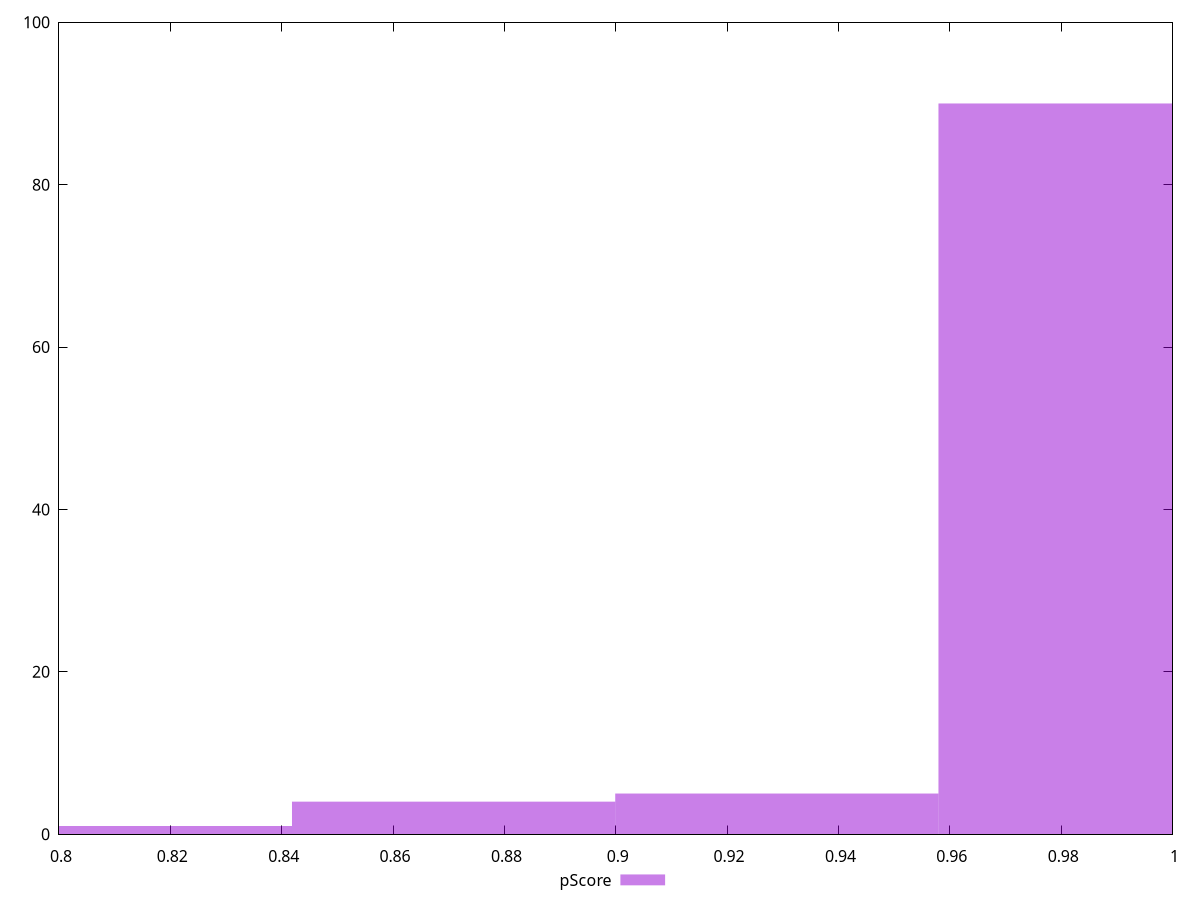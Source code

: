 reset

$pScore <<EOF
0.9289356019266578 5
0.9869940770470739 90
0.8708771268062417 4
0.8128186516858256 1
EOF

set key outside below
set boxwidth 0.05805847512041611
set xrange [0.8:1]
set yrange [0:100]
set trange [0:100]
set style fill transparent solid 0.5 noborder
set terminal svg size 640, 490 enhanced background rgb 'white'
set output "report_00015_2021-02-09T16-11-33.973Z/render-blocking-resources/samples/pages+cached+noadtech+nomedia+nocss/pScore/histogram.svg"

plot $pScore title "pScore" with boxes

reset

